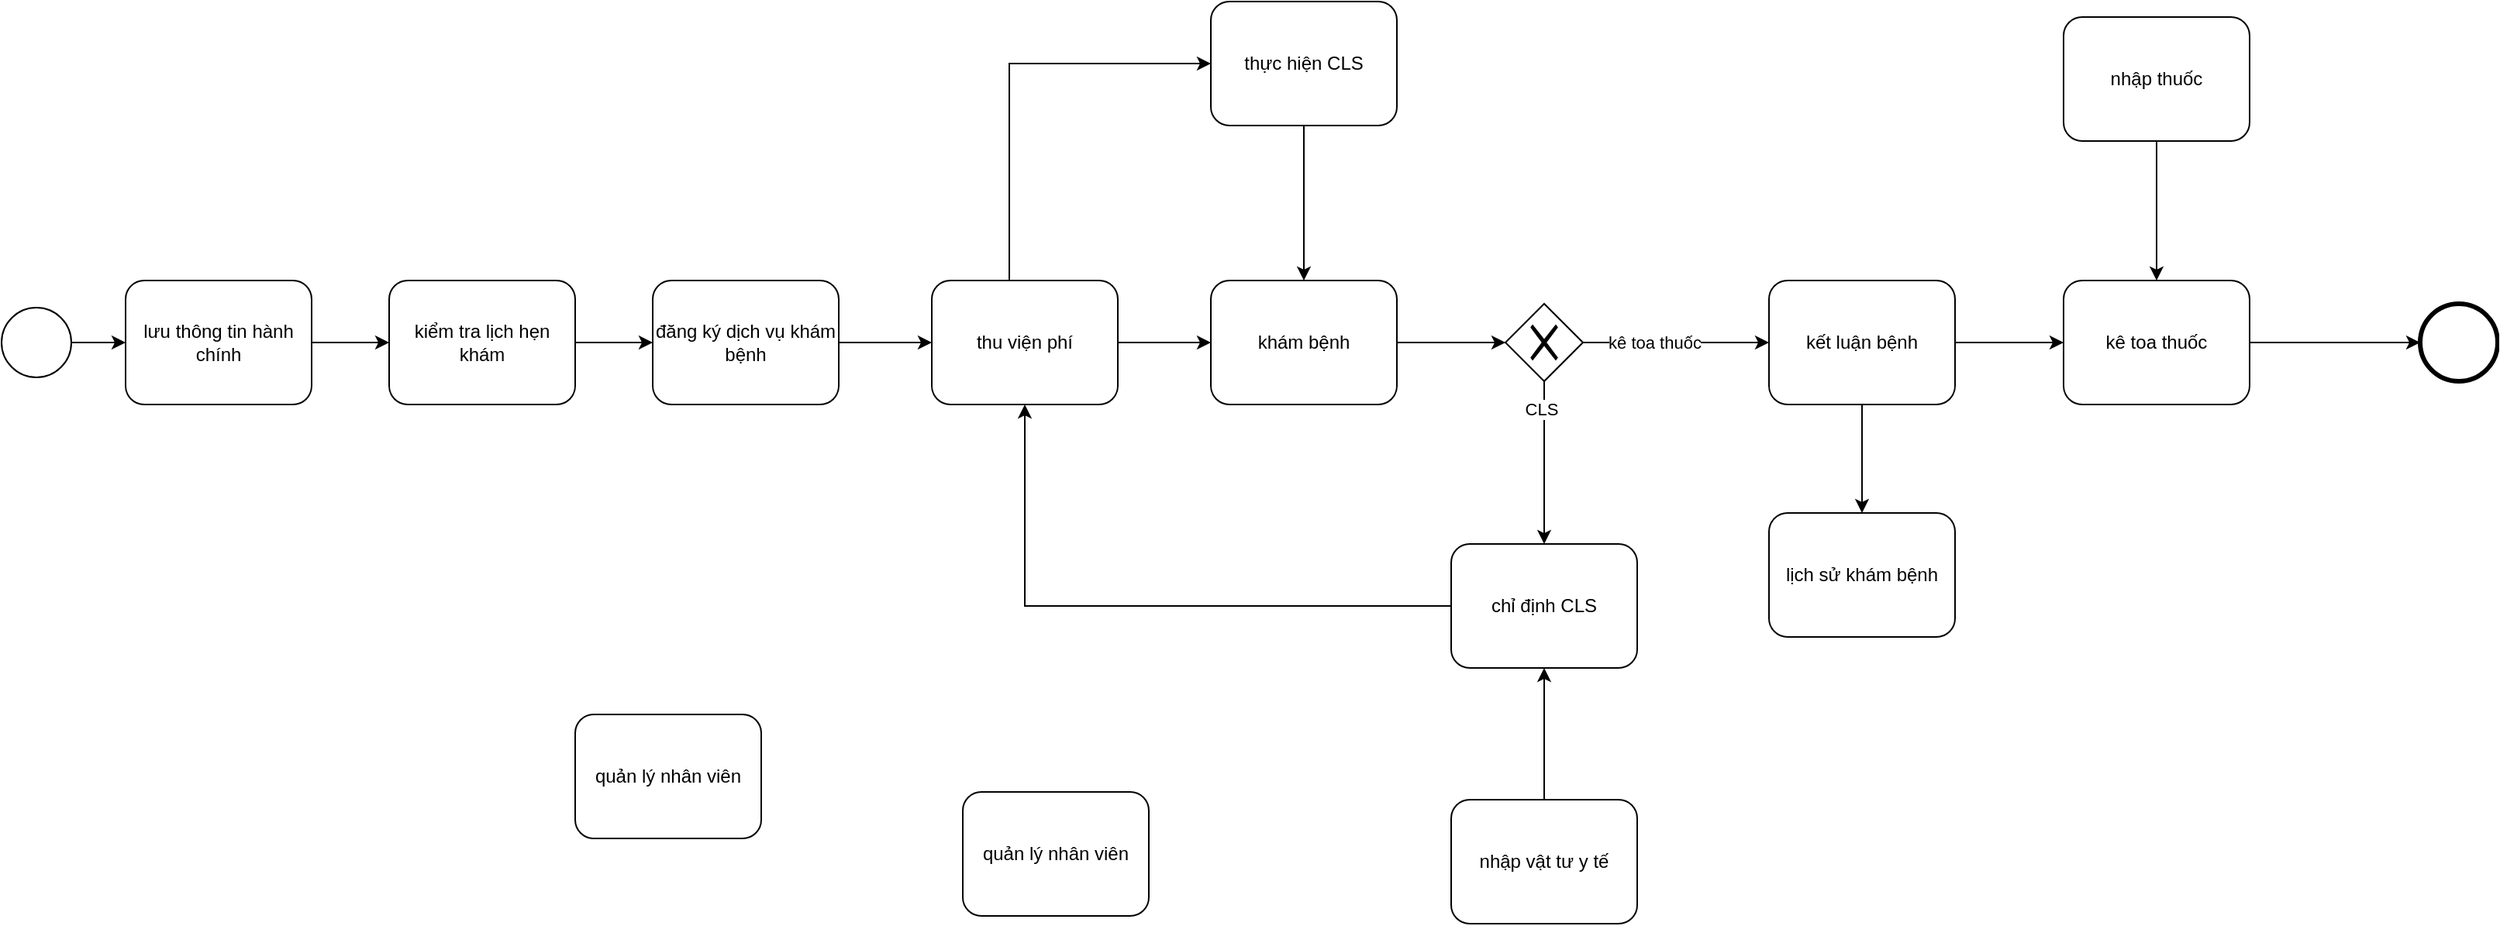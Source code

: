 <mxfile version="14.4.6" type="github">
  <diagram id="5tKgyY6Z1C2SJGeD9GF-" name="Page-1">
    <mxGraphModel dx="2557" dy="913" grid="1" gridSize="10" guides="1" tooltips="1" connect="1" arrows="1" fold="1" page="1" pageScale="1" pageWidth="827" pageHeight="1169" math="0" shadow="0">
      <root>
        <mxCell id="0" />
        <mxCell id="1" parent="0" />
        <mxCell id="3OWIfSOwbEe1Oxi5vrvV-7" style="edgeStyle=orthogonalEdgeStyle;rounded=0;orthogonalLoop=1;jettySize=auto;html=1;" edge="1" parent="1" source="3OWIfSOwbEe1Oxi5vrvV-1" target="3OWIfSOwbEe1Oxi5vrvV-6">
          <mxGeometry relative="1" as="geometry" />
        </mxCell>
        <mxCell id="3OWIfSOwbEe1Oxi5vrvV-1" value="khám bệnh" style="shape=ext;rounded=1;html=1;whiteSpace=wrap;" vertex="1" parent="1">
          <mxGeometry x="470" y="210" width="120" height="80" as="geometry" />
        </mxCell>
        <mxCell id="3OWIfSOwbEe1Oxi5vrvV-3" style="edgeStyle=orthogonalEdgeStyle;rounded=0;orthogonalLoop=1;jettySize=auto;html=1;" edge="1" parent="1" source="3OWIfSOwbEe1Oxi5vrvV-2" target="3OWIfSOwbEe1Oxi5vrvV-1">
          <mxGeometry relative="1" as="geometry" />
        </mxCell>
        <mxCell id="3OWIfSOwbEe1Oxi5vrvV-17" style="edgeStyle=orthogonalEdgeStyle;rounded=0;orthogonalLoop=1;jettySize=auto;html=1;entryX=0;entryY=0.5;entryDx=0;entryDy=0;" edge="1" parent="1" source="3OWIfSOwbEe1Oxi5vrvV-2" target="3OWIfSOwbEe1Oxi5vrvV-16">
          <mxGeometry relative="1" as="geometry">
            <Array as="points">
              <mxPoint x="340" y="70" />
            </Array>
          </mxGeometry>
        </mxCell>
        <mxCell id="3OWIfSOwbEe1Oxi5vrvV-2" value="thu viện phí" style="shape=ext;rounded=1;html=1;whiteSpace=wrap;" vertex="1" parent="1">
          <mxGeometry x="290" y="210" width="120" height="80" as="geometry" />
        </mxCell>
        <mxCell id="3OWIfSOwbEe1Oxi5vrvV-5" style="edgeStyle=orthogonalEdgeStyle;rounded=0;orthogonalLoop=1;jettySize=auto;html=1;" edge="1" parent="1" source="3OWIfSOwbEe1Oxi5vrvV-28" target="3OWIfSOwbEe1Oxi5vrvV-2">
          <mxGeometry relative="1" as="geometry" />
        </mxCell>
        <mxCell id="3OWIfSOwbEe1Oxi5vrvV-4" value="lưu thông tin hành chính" style="shape=ext;rounded=1;html=1;whiteSpace=wrap;" vertex="1" parent="1">
          <mxGeometry x="-230" y="210" width="120" height="80" as="geometry" />
        </mxCell>
        <mxCell id="3OWIfSOwbEe1Oxi5vrvV-10" style="edgeStyle=orthogonalEdgeStyle;rounded=0;orthogonalLoop=1;jettySize=auto;html=1;" edge="1" parent="1" source="3OWIfSOwbEe1Oxi5vrvV-32" target="3OWIfSOwbEe1Oxi5vrvV-9">
          <mxGeometry relative="1" as="geometry" />
        </mxCell>
        <mxCell id="3OWIfSOwbEe1Oxi5vrvV-13" style="edgeStyle=orthogonalEdgeStyle;rounded=0;orthogonalLoop=1;jettySize=auto;html=1;" edge="1" parent="1" source="3OWIfSOwbEe1Oxi5vrvV-6" target="3OWIfSOwbEe1Oxi5vrvV-12">
          <mxGeometry relative="1" as="geometry" />
        </mxCell>
        <mxCell id="3OWIfSOwbEe1Oxi5vrvV-14" value="CLS" style="edgeLabel;html=1;align=center;verticalAlign=middle;resizable=0;points=[];" vertex="1" connectable="0" parent="3OWIfSOwbEe1Oxi5vrvV-13">
          <mxGeometry x="-0.667" y="-2" relative="1" as="geometry">
            <mxPoint as="offset" />
          </mxGeometry>
        </mxCell>
        <mxCell id="3OWIfSOwbEe1Oxi5vrvV-6" value="" style="shape=mxgraph.bpmn.shape;html=1;verticalLabelPosition=bottom;labelBackgroundColor=#ffffff;verticalAlign=top;align=center;perimeter=rhombusPerimeter;background=gateway;outlineConnect=0;outline=none;symbol=exclusiveGw;" vertex="1" parent="1">
          <mxGeometry x="660" y="225" width="50" height="50" as="geometry" />
        </mxCell>
        <mxCell id="3OWIfSOwbEe1Oxi5vrvV-26" style="edgeStyle=orthogonalEdgeStyle;rounded=0;orthogonalLoop=1;jettySize=auto;html=1;entryX=0;entryY=0.5;entryDx=0;entryDy=0;" edge="1" parent="1" source="3OWIfSOwbEe1Oxi5vrvV-9" target="3OWIfSOwbEe1Oxi5vrvV-25">
          <mxGeometry relative="1" as="geometry" />
        </mxCell>
        <mxCell id="3OWIfSOwbEe1Oxi5vrvV-9" value="kê toa thuốc" style="shape=ext;rounded=1;html=1;whiteSpace=wrap;" vertex="1" parent="1">
          <mxGeometry x="1020" y="210" width="120" height="80" as="geometry" />
        </mxCell>
        <mxCell id="3OWIfSOwbEe1Oxi5vrvV-15" style="edgeStyle=orthogonalEdgeStyle;rounded=0;orthogonalLoop=1;jettySize=auto;html=1;entryX=0.5;entryY=1;entryDx=0;entryDy=0;" edge="1" parent="1" source="3OWIfSOwbEe1Oxi5vrvV-12" target="3OWIfSOwbEe1Oxi5vrvV-2">
          <mxGeometry relative="1" as="geometry" />
        </mxCell>
        <mxCell id="3OWIfSOwbEe1Oxi5vrvV-12" value="chỉ định CLS" style="shape=ext;rounded=1;html=1;whiteSpace=wrap;" vertex="1" parent="1">
          <mxGeometry x="625" y="380" width="120" height="80" as="geometry" />
        </mxCell>
        <mxCell id="3OWIfSOwbEe1Oxi5vrvV-18" style="edgeStyle=orthogonalEdgeStyle;rounded=0;orthogonalLoop=1;jettySize=auto;html=1;" edge="1" parent="1" source="3OWIfSOwbEe1Oxi5vrvV-16" target="3OWIfSOwbEe1Oxi5vrvV-1">
          <mxGeometry relative="1" as="geometry" />
        </mxCell>
        <mxCell id="3OWIfSOwbEe1Oxi5vrvV-16" value="thực hiện CLS" style="shape=ext;rounded=1;html=1;whiteSpace=wrap;" vertex="1" parent="1">
          <mxGeometry x="470" y="30" width="120" height="80" as="geometry" />
        </mxCell>
        <mxCell id="3OWIfSOwbEe1Oxi5vrvV-20" style="edgeStyle=orthogonalEdgeStyle;rounded=0;orthogonalLoop=1;jettySize=auto;html=1;entryX=0.5;entryY=0;entryDx=0;entryDy=0;" edge="1" parent="1" source="3OWIfSOwbEe1Oxi5vrvV-19" target="3OWIfSOwbEe1Oxi5vrvV-9">
          <mxGeometry relative="1" as="geometry" />
        </mxCell>
        <mxCell id="3OWIfSOwbEe1Oxi5vrvV-19" value="nhập thuốc" style="shape=ext;rounded=1;html=1;whiteSpace=wrap;" vertex="1" parent="1">
          <mxGeometry x="1020" y="40" width="120" height="80" as="geometry" />
        </mxCell>
        <mxCell id="3OWIfSOwbEe1Oxi5vrvV-22" style="edgeStyle=orthogonalEdgeStyle;rounded=0;orthogonalLoop=1;jettySize=auto;html=1;" edge="1" parent="1" source="3OWIfSOwbEe1Oxi5vrvV-21" target="3OWIfSOwbEe1Oxi5vrvV-12">
          <mxGeometry relative="1" as="geometry" />
        </mxCell>
        <mxCell id="3OWIfSOwbEe1Oxi5vrvV-21" value="nhập vật tư y tế" style="shape=ext;rounded=1;html=1;whiteSpace=wrap;" vertex="1" parent="1">
          <mxGeometry x="625" y="545" width="120" height="80" as="geometry" />
        </mxCell>
        <mxCell id="3OWIfSOwbEe1Oxi5vrvV-24" style="edgeStyle=orthogonalEdgeStyle;rounded=0;orthogonalLoop=1;jettySize=auto;html=1;" edge="1" parent="1" source="3OWIfSOwbEe1Oxi5vrvV-23" target="3OWIfSOwbEe1Oxi5vrvV-4">
          <mxGeometry relative="1" as="geometry" />
        </mxCell>
        <mxCell id="3OWIfSOwbEe1Oxi5vrvV-23" value="" style="shape=mxgraph.bpmn.shape;html=1;verticalLabelPosition=bottom;labelBackgroundColor=#ffffff;verticalAlign=top;align=center;perimeter=ellipsePerimeter;outlineConnect=0;outline=standard;symbol=general;" vertex="1" parent="1">
          <mxGeometry x="-310" y="227.5" width="45" height="45" as="geometry" />
        </mxCell>
        <mxCell id="3OWIfSOwbEe1Oxi5vrvV-25" value="" style="shape=mxgraph.bpmn.shape;html=1;verticalLabelPosition=bottom;labelBackgroundColor=#ffffff;verticalAlign=top;align=center;perimeter=ellipsePerimeter;outlineConnect=0;outline=end;symbol=general;" vertex="1" parent="1">
          <mxGeometry x="1250" y="225" width="50" height="50" as="geometry" />
        </mxCell>
        <mxCell id="3OWIfSOwbEe1Oxi5vrvV-27" value="quản lý nhân viên" style="shape=ext;rounded=1;html=1;whiteSpace=wrap;" vertex="1" parent="1">
          <mxGeometry x="310" y="540" width="120" height="80" as="geometry" />
        </mxCell>
        <mxCell id="3OWIfSOwbEe1Oxi5vrvV-28" value="đăng ký dịch vụ khám bệnh" style="shape=ext;rounded=1;html=1;whiteSpace=wrap;" vertex="1" parent="1">
          <mxGeometry x="110" y="210" width="120" height="80" as="geometry" />
        </mxCell>
        <mxCell id="3OWIfSOwbEe1Oxi5vrvV-29" style="edgeStyle=orthogonalEdgeStyle;rounded=0;orthogonalLoop=1;jettySize=auto;html=1;" edge="1" parent="1" source="3OWIfSOwbEe1Oxi5vrvV-35" target="3OWIfSOwbEe1Oxi5vrvV-28">
          <mxGeometry relative="1" as="geometry">
            <mxPoint x="70.0" y="250" as="sourcePoint" />
            <mxPoint x="290.0" y="250" as="targetPoint" />
          </mxGeometry>
        </mxCell>
        <mxCell id="3OWIfSOwbEe1Oxi5vrvV-38" style="edgeStyle=orthogonalEdgeStyle;rounded=0;orthogonalLoop=1;jettySize=auto;html=1;" edge="1" parent="1" source="3OWIfSOwbEe1Oxi5vrvV-32" target="3OWIfSOwbEe1Oxi5vrvV-36">
          <mxGeometry relative="1" as="geometry" />
        </mxCell>
        <mxCell id="3OWIfSOwbEe1Oxi5vrvV-32" value="kết luận bệnh" style="shape=ext;rounded=1;html=1;whiteSpace=wrap;" vertex="1" parent="1">
          <mxGeometry x="830" y="210" width="120" height="80" as="geometry" />
        </mxCell>
        <mxCell id="3OWIfSOwbEe1Oxi5vrvV-33" style="edgeStyle=orthogonalEdgeStyle;rounded=0;orthogonalLoop=1;jettySize=auto;html=1;" edge="1" parent="1" source="3OWIfSOwbEe1Oxi5vrvV-6" target="3OWIfSOwbEe1Oxi5vrvV-32">
          <mxGeometry relative="1" as="geometry">
            <mxPoint x="710" y="250" as="sourcePoint" />
            <mxPoint x="1020" y="250" as="targetPoint" />
          </mxGeometry>
        </mxCell>
        <mxCell id="3OWIfSOwbEe1Oxi5vrvV-34" value="kê toa thuốc" style="edgeLabel;html=1;align=center;verticalAlign=middle;resizable=0;points=[];" vertex="1" connectable="0" parent="3OWIfSOwbEe1Oxi5vrvV-33">
          <mxGeometry x="-0.243" relative="1" as="geometry">
            <mxPoint as="offset" />
          </mxGeometry>
        </mxCell>
        <mxCell id="3OWIfSOwbEe1Oxi5vrvV-36" value="lịch sử khám bệnh" style="shape=ext;rounded=1;html=1;whiteSpace=wrap;" vertex="1" parent="1">
          <mxGeometry x="830" y="360" width="120" height="80" as="geometry" />
        </mxCell>
        <mxCell id="3OWIfSOwbEe1Oxi5vrvV-35" value="kiểm tra lịch hẹn khám" style="shape=ext;rounded=1;html=1;whiteSpace=wrap;" vertex="1" parent="1">
          <mxGeometry x="-60" y="210" width="120" height="80" as="geometry" />
        </mxCell>
        <mxCell id="3OWIfSOwbEe1Oxi5vrvV-39" style="edgeStyle=orthogonalEdgeStyle;rounded=0;orthogonalLoop=1;jettySize=auto;html=1;" edge="1" parent="1" source="3OWIfSOwbEe1Oxi5vrvV-4" target="3OWIfSOwbEe1Oxi5vrvV-35">
          <mxGeometry relative="1" as="geometry">
            <mxPoint x="-110" y="250" as="sourcePoint" />
            <mxPoint x="110" y="250" as="targetPoint" />
          </mxGeometry>
        </mxCell>
        <mxCell id="3OWIfSOwbEe1Oxi5vrvV-40" value="quản lý nhân viên" style="shape=ext;rounded=1;html=1;whiteSpace=wrap;" vertex="1" parent="1">
          <mxGeometry x="60" y="490" width="120" height="80" as="geometry" />
        </mxCell>
      </root>
    </mxGraphModel>
  </diagram>
</mxfile>
